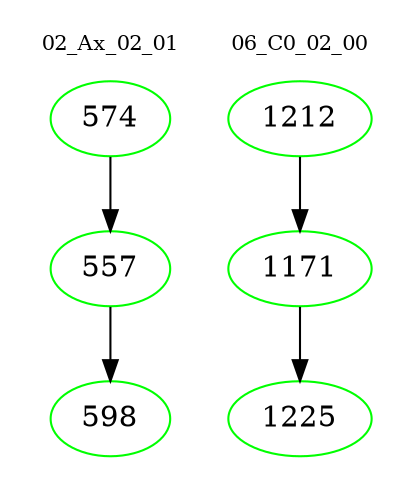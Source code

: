 digraph{
subgraph cluster_0 {
color = white
label = "02_Ax_02_01";
fontsize=10;
T0_574 [label="574", color="green"]
T0_574 -> T0_557 [color="black"]
T0_557 [label="557", color="green"]
T0_557 -> T0_598 [color="black"]
T0_598 [label="598", color="green"]
}
subgraph cluster_1 {
color = white
label = "06_C0_02_00";
fontsize=10;
T1_1212 [label="1212", color="green"]
T1_1212 -> T1_1171 [color="black"]
T1_1171 [label="1171", color="green"]
T1_1171 -> T1_1225 [color="black"]
T1_1225 [label="1225", color="green"]
}
}
